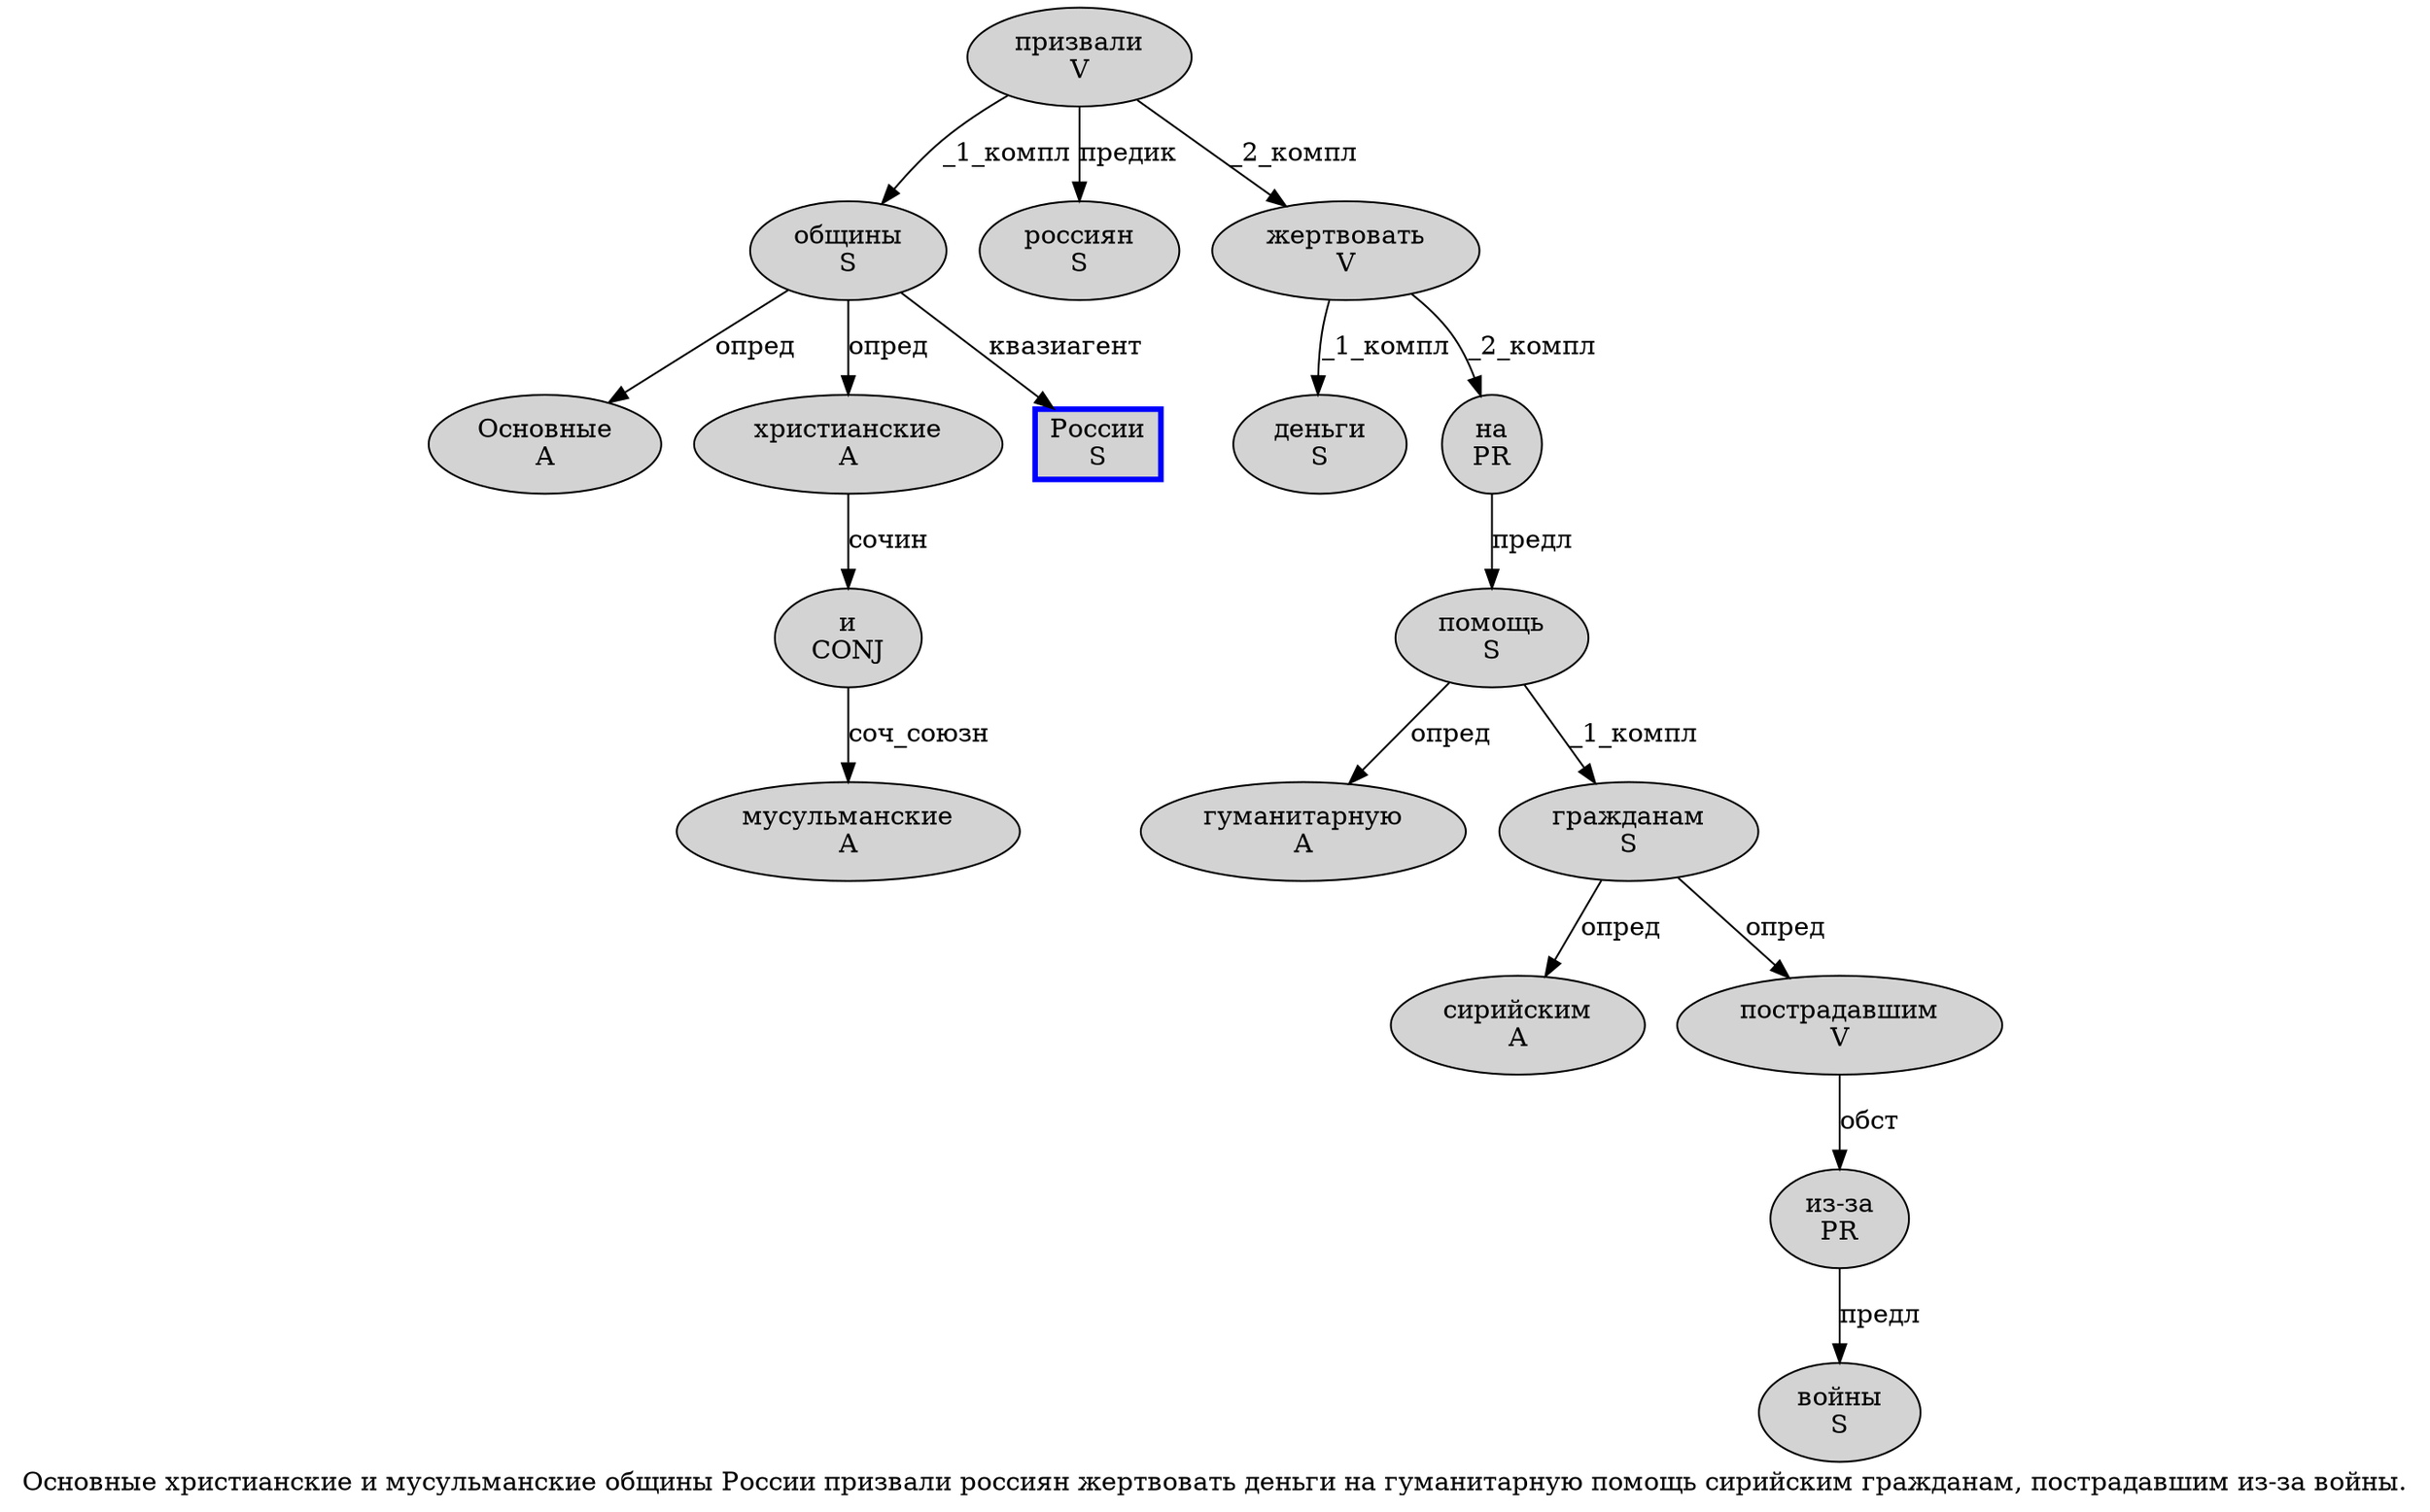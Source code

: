 digraph SENTENCE_1460 {
	graph [label="Основные христианские и мусульманские общины России призвали россиян жертвовать деньги на гуманитарную помощь сирийским гражданам, пострадавшим из-за войны."]
	node [style=filled]
		0 [label="Основные
A" color="" fillcolor=lightgray penwidth=1 shape=ellipse]
		1 [label="христианские
A" color="" fillcolor=lightgray penwidth=1 shape=ellipse]
		2 [label="и
CONJ" color="" fillcolor=lightgray penwidth=1 shape=ellipse]
		3 [label="мусульманские
A" color="" fillcolor=lightgray penwidth=1 shape=ellipse]
		4 [label="общины
S" color="" fillcolor=lightgray penwidth=1 shape=ellipse]
		5 [label="России
S" color=blue fillcolor=lightgray penwidth=3 shape=box]
		6 [label="призвали
V" color="" fillcolor=lightgray penwidth=1 shape=ellipse]
		7 [label="россиян
S" color="" fillcolor=lightgray penwidth=1 shape=ellipse]
		8 [label="жертвовать
V" color="" fillcolor=lightgray penwidth=1 shape=ellipse]
		9 [label="деньги
S" color="" fillcolor=lightgray penwidth=1 shape=ellipse]
		10 [label="на
PR" color="" fillcolor=lightgray penwidth=1 shape=ellipse]
		11 [label="гуманитарную
A" color="" fillcolor=lightgray penwidth=1 shape=ellipse]
		12 [label="помощь
S" color="" fillcolor=lightgray penwidth=1 shape=ellipse]
		13 [label="сирийским
A" color="" fillcolor=lightgray penwidth=1 shape=ellipse]
		14 [label="гражданам
S" color="" fillcolor=lightgray penwidth=1 shape=ellipse]
		16 [label="пострадавшим
V" color="" fillcolor=lightgray penwidth=1 shape=ellipse]
		17 [label="из-за
PR" color="" fillcolor=lightgray penwidth=1 shape=ellipse]
		18 [label="войны
S" color="" fillcolor=lightgray penwidth=1 shape=ellipse]
			16 -> 17 [label="обст"]
			6 -> 4 [label="_1_компл"]
			6 -> 7 [label="предик"]
			6 -> 8 [label="_2_компл"]
			4 -> 0 [label="опред"]
			4 -> 1 [label="опред"]
			4 -> 5 [label="квазиагент"]
			14 -> 13 [label="опред"]
			14 -> 16 [label="опред"]
			17 -> 18 [label="предл"]
			10 -> 12 [label="предл"]
			12 -> 11 [label="опред"]
			12 -> 14 [label="_1_компл"]
			2 -> 3 [label="соч_союзн"]
			1 -> 2 [label="сочин"]
			8 -> 9 [label="_1_компл"]
			8 -> 10 [label="_2_компл"]
}